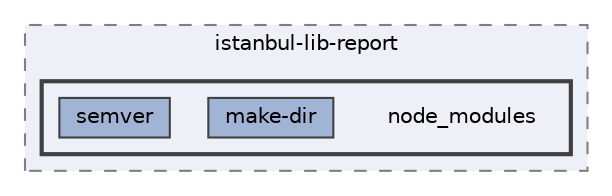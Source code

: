 digraph "pkiclassroomrescheduler/src/main/frontend/node_modules/istanbul-lib-report/node_modules"
{
 // LATEX_PDF_SIZE
  bgcolor="transparent";
  edge [fontname=Helvetica,fontsize=10,labelfontname=Helvetica,labelfontsize=10];
  node [fontname=Helvetica,fontsize=10,shape=box,height=0.2,width=0.4];
  compound=true
  subgraph clusterdir_feb687ddefb82da76ba45b9a1e28aa02 {
    graph [ bgcolor="#edf0f7", pencolor="grey50", label="istanbul-lib-report", fontname=Helvetica,fontsize=10 style="filled,dashed", URL="dir_feb687ddefb82da76ba45b9a1e28aa02.html",tooltip=""]
  subgraph clusterdir_6ebc52d41e5908ac65370825a6b6ff5e {
    graph [ bgcolor="#edf0f7", pencolor="grey25", label="", fontname=Helvetica,fontsize=10 style="filled,bold", URL="dir_6ebc52d41e5908ac65370825a6b6ff5e.html",tooltip=""]
    dir_6ebc52d41e5908ac65370825a6b6ff5e [shape=plaintext, label="node_modules"];
  dir_a63a3d849255df9bbcb16290e1ed1485 [label="make-dir", fillcolor="#a2b4d6", color="grey25", style="filled", URL="dir_a63a3d849255df9bbcb16290e1ed1485.html",tooltip=""];
  dir_b5a9248603b371ae9a75383e6439191d [label="semver", fillcolor="#a2b4d6", color="grey25", style="filled", URL="dir_b5a9248603b371ae9a75383e6439191d.html",tooltip=""];
  }
  }
}
